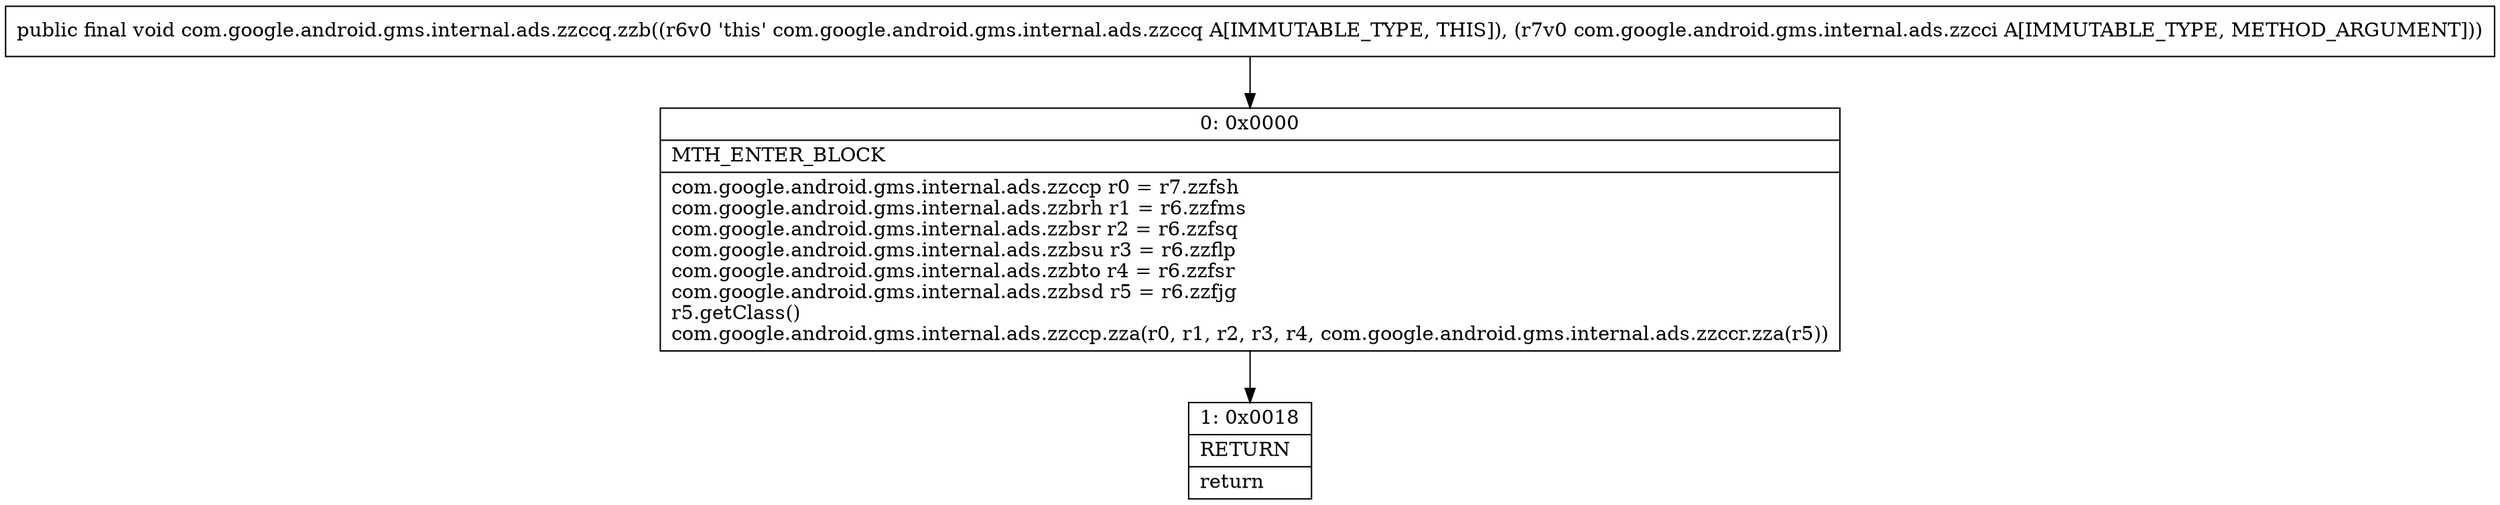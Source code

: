 digraph "CFG forcom.google.android.gms.internal.ads.zzccq.zzb(Lcom\/google\/android\/gms\/internal\/ads\/zzcci;)V" {
Node_0 [shape=record,label="{0\:\ 0x0000|MTH_ENTER_BLOCK\l|com.google.android.gms.internal.ads.zzccp r0 = r7.zzfsh\lcom.google.android.gms.internal.ads.zzbrh r1 = r6.zzfms\lcom.google.android.gms.internal.ads.zzbsr r2 = r6.zzfsq\lcom.google.android.gms.internal.ads.zzbsu r3 = r6.zzflp\lcom.google.android.gms.internal.ads.zzbto r4 = r6.zzfsr\lcom.google.android.gms.internal.ads.zzbsd r5 = r6.zzfjg\lr5.getClass()\lcom.google.android.gms.internal.ads.zzccp.zza(r0, r1, r2, r3, r4, com.google.android.gms.internal.ads.zzccr.zza(r5))\l}"];
Node_1 [shape=record,label="{1\:\ 0x0018|RETURN\l|return\l}"];
MethodNode[shape=record,label="{public final void com.google.android.gms.internal.ads.zzccq.zzb((r6v0 'this' com.google.android.gms.internal.ads.zzccq A[IMMUTABLE_TYPE, THIS]), (r7v0 com.google.android.gms.internal.ads.zzcci A[IMMUTABLE_TYPE, METHOD_ARGUMENT])) }"];
MethodNode -> Node_0;
Node_0 -> Node_1;
}

